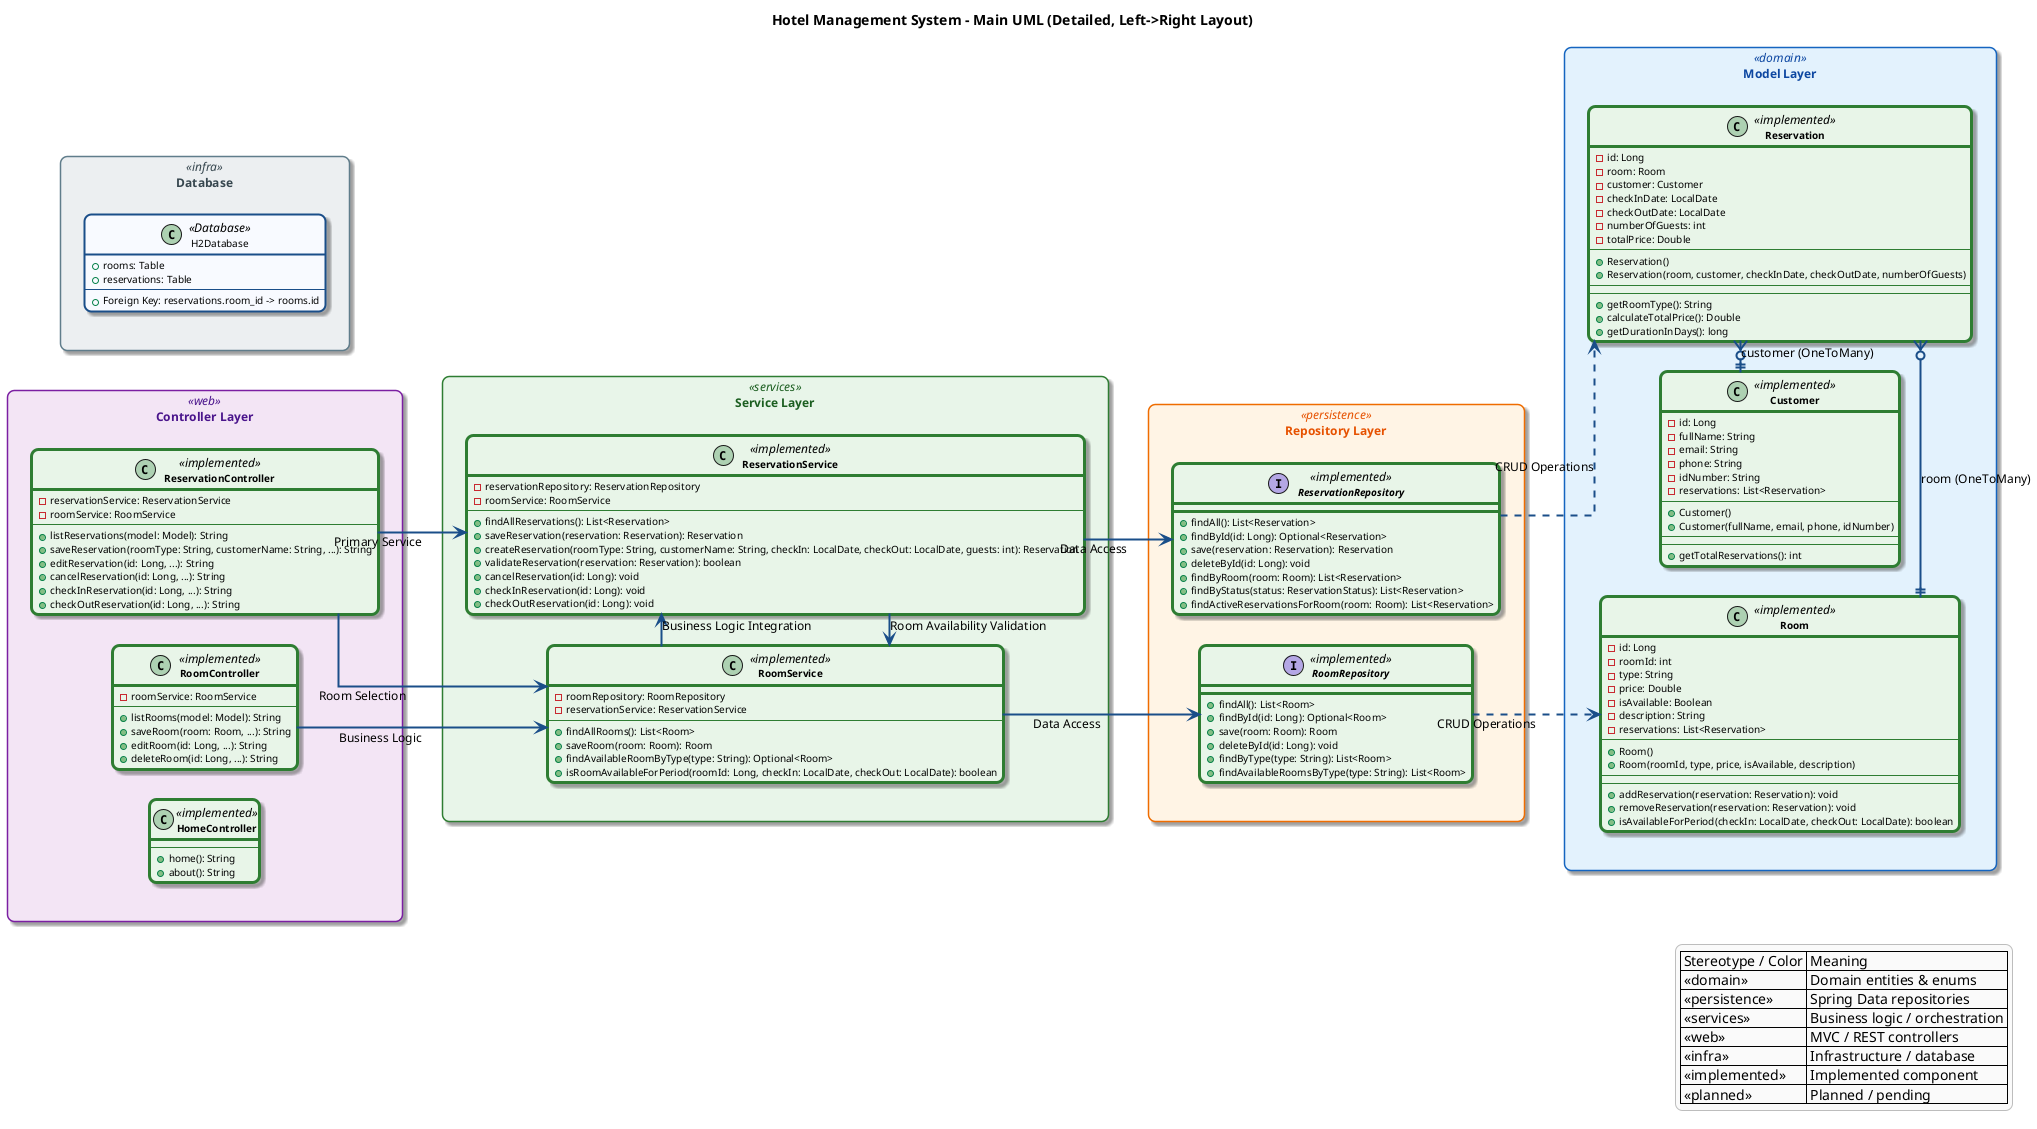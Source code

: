 @startuml Hotel Management System - Detailed Architecture
title Hotel Management System - Main UML (Detailed, Left->Right Layout)

' Unified left-to-right layout (mirrors simplified UML)
left to right direction
skinparam ranksep 40
skinparam nodesep 30

' Global styling aligned with simplified diagram
skinparam backgroundColor #FFFFFF
skinparam shadowing true
skinparam roundCorner 14
skinparam linetype ortho
skinparam packageStyle rectangle
skinparam defaultFontSize 12
skinparam ArrowColor #455A64
skinparam ArrowThickness 2

skinparam class {
  BackgroundColor #F8FAFF
  BorderColor #1A4E89
  ArrowColor #1A4E89
  FontSize 12
  AttributeFontSize 10
  BorderThickness 2
}

skinparam interface {
  BackgroundColor #F0FFF8
  BorderColor #00897B
  BorderThickness 2
}

skinparam enum {
  BackgroundColor #FFF8E1
  BorderColor #FFB300
  BorderThickness 2
}

skinparam legend {
  BackgroundColor #FAFAFA
  BorderColor #BDBDBD
}

' Package & role stereotypes
skinparam package<<domain>> {
  BackgroundColor #E3F2FD
  BorderColor #1565C0
  FontColor #0D47A1
}

skinparam package<<persistence>> {
  BackgroundColor #FFF4E5
  BorderColor #EF6C00
  FontColor #E65100
}

skinparam package<<services>> {
  BackgroundColor #E8F5E9
  BorderColor #2E7D32
  FontColor #1B5E20
}

skinparam package<<web>> {
  BackgroundColor #F3E5F5
  BorderColor #7B1FA2
  FontColor #4A148C
}

skinparam package<<infra>> {
  BackgroundColor #ECEFF1
  BorderColor #607D8B
  FontColor #37474F
}

skinparam class<<implemented>> {
  BackgroundColor #E8F5E8
  BorderColor #2E7D32
  BorderThickness 3
  FontStyle bold
}

skinparam class<<planned>> {
  BackgroundColor #FFEBEE
  BorderColor #C62828
  BorderThickness 2
  FontStyle italic
}

skinparam interface<<implemented>> {
  BackgroundColor #E3F2FD
  BorderColor #1565C0
  BorderThickness 3
}

skinparam enum<<implemented>> {
  BackgroundColor #FFF8E1
  BorderColor #F9A825
  BorderThickness 2
}

' Package definitions
package "Model Layer" <<domain>> {
  class Room <<implemented>> {
    - id: Long
    - roomId: int
    - type: String
    - price: Double
    - isAvailable: Boolean
    - description: String
    - reservations: List<Reservation>
    --
    + Room()
    + Room(roomId, type, price, isAvailable, description)
    --
    ' Standard getters/setters
    --
    + addReservation(reservation: Reservation): void
    + removeReservation(reservation: Reservation): void
    + isAvailableForPeriod(checkIn: LocalDate, checkOut: LocalDate): boolean
  }

  class Customer <<implemented>> {
    - id: Long
    - fullName: String
    - email: String
    - phone: String
    - idNumber: String
    - reservations: List<Reservation>
    --
    + Customer()
    + Customer(fullName, email, phone, idNumber)
    --
    ' Standard getters/setters
    --
    + getTotalReservations(): int
  }

  class Reservation <<implemented>> {
    - id: Long
    - room: Room
    - customer: Customer
    - checkInDate: LocalDate
    - checkOutDate: LocalDate
    - numberOfGuests: int
    - totalPrice: Double
    --
    + Reservation()
    + Reservation(room, customer, checkInDate, checkOutDate, numberOfGuests)
    --
    ' Standard getters/setters
    --
    + getRoomType(): String
    + calculateTotalPrice(): Double
    + getDurationInDays(): long
  }
    
    ' Horizontal positioning (model classes side-by-side)
  Room -[hidden]right- Reservation
  Customer -[hidden]right- Reservation
}

package "Repository Layer" <<persistence>> {
    interface RoomRepository <<implemented>> {
        + findAll(): List<Room>
        + findById(id: Long): Optional<Room>
        + save(room: Room): Room
        + deleteById(id: Long): void
        + findByType(type: String): List<Room>
        + findAvailableRoomsByType(type: String): List<Room>
    }
    
    interface ReservationRepository <<implemented>> {
        + findAll(): List<Reservation>
        + findById(id: Long): Optional<Reservation>
        + save(reservation: Reservation): Reservation
        + deleteById(id: Long): void
        + findByRoom(room: Room): List<Reservation>
        + findByStatus(status: ReservationStatus): List<Reservation>
        + findActiveReservationsForRoom(room: Room): List<Reservation>
    }
    
    ' Horizontal positioning
    RoomRepository -[hidden]right- ReservationRepository
}

package "Service Layer" <<services>> {
    class RoomService <<implemented>> {
        - roomRepository: RoomRepository
        - reservationService: ReservationService
        --
        + findAllRooms(): List<Room>
        + saveRoom(room: Room): Room
        + findAvailableRoomByType(type: String): Optional<Room>
        + isRoomAvailableForPeriod(roomId: Long, checkIn: LocalDate, checkOut: LocalDate): boolean
    }
    
    class ReservationService <<implemented>> {
        - reservationRepository: ReservationRepository
        - roomService: RoomService
        --
        + findAllReservations(): List<Reservation>
        + saveReservation(reservation: Reservation): Reservation
        + createReservation(roomType: String, customerName: String, checkIn: LocalDate, checkOut: LocalDate, guests: int): Reservation
        + validateReservation(reservation: Reservation): boolean
        + cancelReservation(id: Long): void
        + checkInReservation(id: Long): void
        + checkOutReservation(id: Long): void
    }
    
    ' Horizontal positioning for services  
    RoomService -[hidden]right- ReservationService
}

package "Controller Layer" <<web>> {
    class HomeController <<implemented>> {
        --
        + home(): String
        + about(): String
    }
    
    class RoomController <<implemented>> {
        - roomService: RoomService
        --
        + listRooms(model: Model): String
        + saveRoom(room: Room, ...): String
        + editRoom(id: Long, ...): String
        + deleteRoom(id: Long, ...): String
    }
    
    class ReservationController <<implemented>> {
        - reservationService: ReservationService
        - roomService: RoomService
        --
        + listReservations(model: Model): String
        + saveReservation(roomType: String, customerName: String, ...): String
        + editReservation(id: Long, ...): String
        + cancelReservation(id: Long, ...): String
        + checkInReservation(id: Long, ...): String
        + checkOutReservation(id: Long, ...): String
    }
    
    ' Horizontal positioning for controllers
    HomeController -[hidden]right- RoomController
    RoomController -[hidden]right- ReservationController
}

package "Database" <<infra>> {
    class H2Database <<Database>> {
        + rooms: Table
        + reservations: Table
        --
    + Foreign Key: reservations.room_id -> rooms.id
    }
}

' ===============================
' RELATIONSHIPS & FLOW DIAGRAM
' ===============================

' Package horizontal flow (left→right)
"Model Layer" -[hidden]right- "Repository Layer"
"Repository Layer" -[hidden]right- "Service Layer"
"Service Layer" -[hidden]right- "Controller Layer"
"Controller Layer" -[hidden]right- "Database"

' =============================
' ENTITY RELATIONSHIPS (Bidirectional OOP)
' =============================
Room ||--o{ Reservation : "room (OneToMany)"
Customer ||--o{ Reservation : "customer (OneToMany)"

' =============================
' DATA ACCESS RELATIONSHIPS  
' =============================
RoomRepository ..> Room : "CRUD Operations"
ReservationRepository ..> Reservation : "CRUD Operations"

' =============================
' SERVICE DEPENDENCIES (Cross-Service Integration)
' =============================
RoomService --> RoomRepository : "Data Access"
RoomService --> ReservationService : "Business Logic Integration"
ReservationService --> ReservationRepository : "Data Access"
ReservationService --> RoomService : "Room Availability Validation"

' =============================
' CONTROLLER DEPENDENCIES
' =============================
RoomController --> RoomService : "Business Logic"
ReservationController --> ReservationService : "Primary Service"
ReservationController --> RoomService : "Room Selection"

legend right
| Stereotype / Color | Meaning |
| <<domain>> | Domain entities & enums |
| <<persistence>> | Spring Data repositories |
| <<services>> | Business logic / orchestration |
| <<web>> | MVC / REST controllers |
| <<infra>> | Infrastructure / database |
| <<implemented>> | Implemented component |
| <<planned>> | Planned / pending |
endlegend

@enduml
